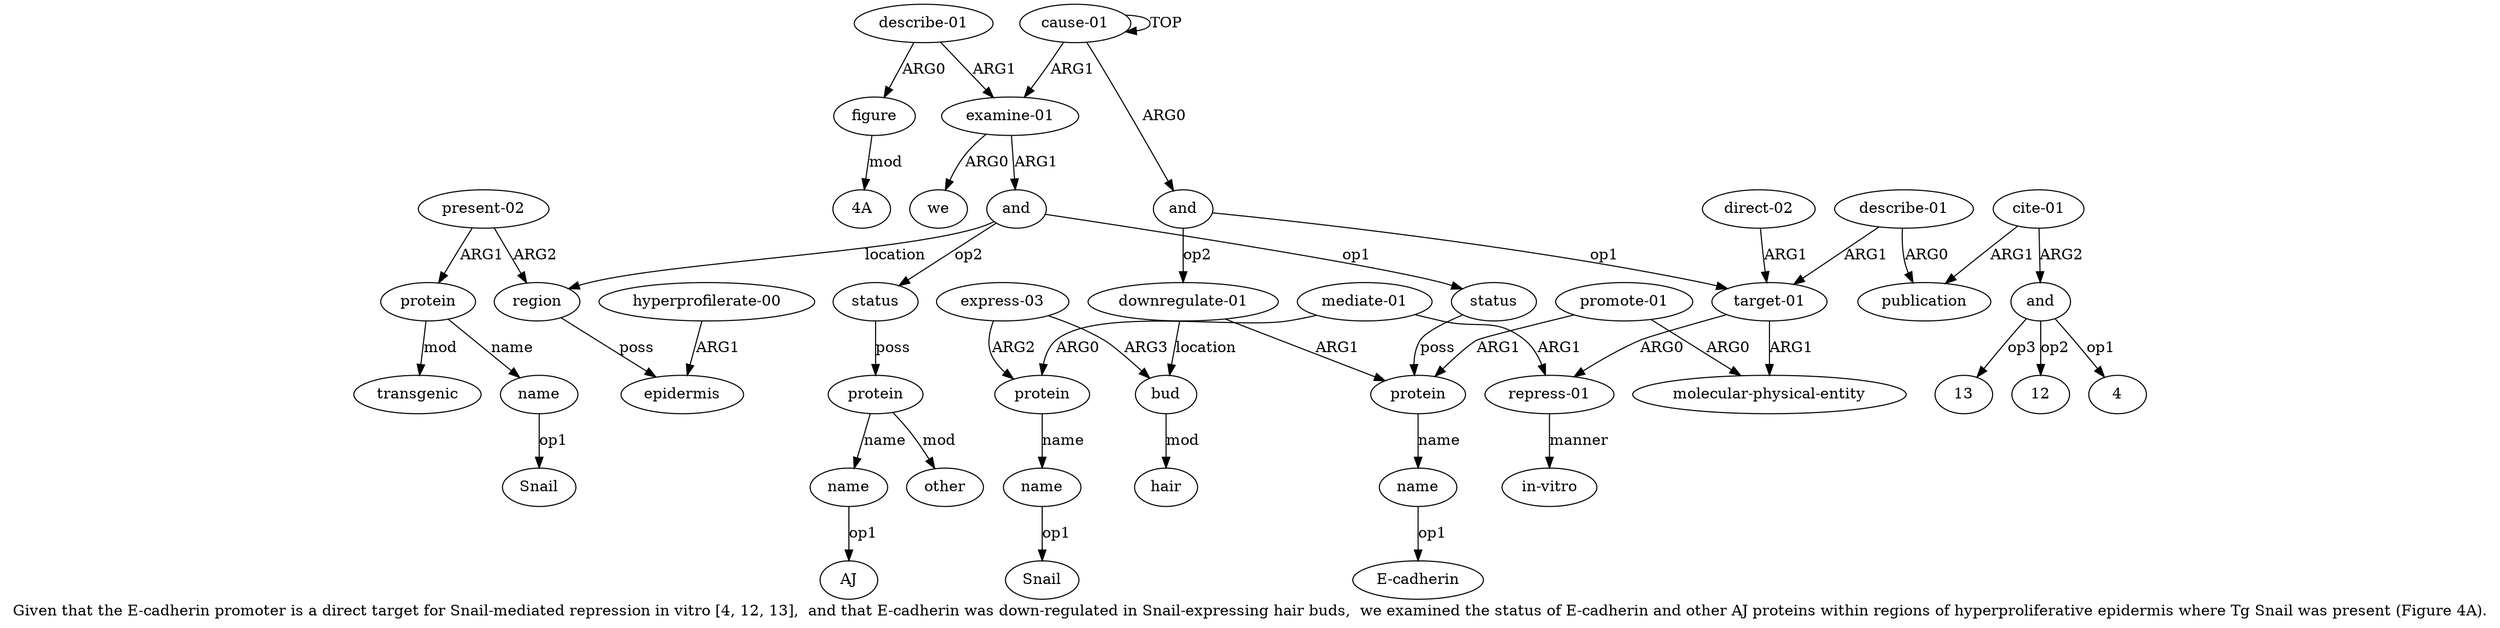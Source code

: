 digraph  {
	graph [label="Given that the E-cadherin promoter is a direct target for Snail-mediated repression in vitro [4, 12, 13],  and that E-cadherin was \
down-regulated in Snail-expressing hair buds,  we examined the status of E-cadherin and other AJ proteins within regions of hyperproliferative \
epidermis where Tg Snail was present (Figure 4A)."];
	node [label="\N"];
	a20	 [color=black,
		gold_ind=20,
		gold_label="express-03",
		label="express-03",
		test_ind=20,
		test_label="express-03"];
	a18	 [color=black,
		gold_ind=18,
		gold_label=bud,
		label=bud,
		test_ind=18,
		test_label=bud];
	a20 -> a18 [key=0,
	color=black,
	gold_label=ARG3,
	label=ARG3,
	test_label=ARG3];
a5 [color=black,
	gold_ind=5,
	gold_label=protein,
	label=protein,
	test_ind=5,
	test_label=protein];
a20 -> a5 [key=0,
color=black,
gold_label=ARG2,
label=ARG2,
test_label=ARG2];
a21 [color=black,
gold_ind=21,
gold_label="examine-01",
label="examine-01",
test_ind=21,
test_label="examine-01"];
a22 [color=black,
gold_ind=22,
gold_label=we,
label=we,
test_ind=22,
test_label=we];
a21 -> a22 [key=0,
color=black,
gold_label=ARG0,
label=ARG0,
test_label=ARG0];
a23 [color=black,
gold_ind=23,
gold_label=and,
label=and,
test_ind=23,
test_label=and];
a21 -> a23 [key=0,
color=black,
gold_label=ARG1,
label=ARG1,
test_label=ARG1];
a24 [color=black,
gold_ind=24,
gold_label=status,
label=status,
test_ind=24,
test_label=status];
a23 -> a24 [key=0,
color=black,
gold_label=op1,
label=op1,
test_label=op1];
a25 [color=black,
gold_ind=25,
gold_label=status,
label=status,
test_ind=25,
test_label=status];
a23 -> a25 [key=0,
color=black,
gold_label=op2,
label=op2,
test_label=op2];
a29 [color=black,
gold_ind=29,
gold_label=region,
label=region,
test_ind=29,
test_label=region];
a23 -> a29 [key=0,
color=black,
gold_label=location,
label=location,
test_label=location];
a10 [color=black,
gold_ind=10,
gold_label=protein,
label=protein,
test_ind=10,
test_label=protein];
a24 -> a10 [key=0,
color=black,
gold_label=poss,
label=poss,
test_label=poss];
a26 [color=black,
gold_ind=26,
gold_label=protein,
label=protein,
test_ind=26,
test_label=protein];
a25 -> a26 [key=0,
color=black,
gold_label=poss,
label=poss,
test_label=poss];
a27 [color=black,
gold_ind=27,
gold_label=name,
label=name,
test_ind=27,
test_label=name];
a26 -> a27 [key=0,
color=black,
gold_label=name,
label=name,
test_label=name];
a28 [color=black,
gold_ind=28,
gold_label=other,
label=other,
test_ind=28,
test_label=other];
a26 -> a28 [key=0,
color=black,
gold_label=mod,
label=mod,
test_label=mod];
"a27 AJ" [color=black,
gold_ind=-1,
gold_label=AJ,
label=AJ,
test_ind=-1,
test_label=AJ];
a27 -> "a27 AJ" [key=0,
color=black,
gold_label=op1,
label=op1,
test_label=op1];
a30 [color=black,
gold_ind=30,
gold_label=epidermis,
label=epidermis,
test_ind=30,
test_label=epidermis];
a29 -> a30 [key=0,
color=black,
gold_label=poss,
label=poss,
test_label=poss];
a31 [color=black,
gold_ind=31,
gold_label="hyperprofilerate-00",
label="hyperprofilerate-00",
test_ind=31,
test_label="hyperprofilerate-00"];
a31 -> a30 [key=0,
color=black,
gold_label=ARG1,
label=ARG1,
test_label=ARG1];
"a16 4" [color=black,
gold_ind=-1,
gold_label=4,
label=4,
test_ind=-1,
test_label=4];
a37 [color=black,
gold_ind=37,
gold_label=figure,
label=figure,
test_ind=37,
test_label=figure];
"a37 4A" [color=black,
gold_ind=-1,
gold_label="4A",
label="4A",
test_ind=-1,
test_label="4A"];
a37 -> "a37 4A" [key=0,
color=black,
gold_label=mod,
label=mod,
test_label=mod];
a36 [color=black,
gold_ind=36,
gold_label="describe-01",
label="describe-01",
test_ind=36,
test_label="describe-01"];
a36 -> a21 [key=0,
color=black,
gold_label=ARG1,
label=ARG1,
test_label=ARG1];
a36 -> a37 [key=0,
color=black,
gold_label=ARG0,
label=ARG0,
test_label=ARG0];
a33 [color=black,
gold_ind=33,
gold_label=protein,
label=protein,
test_ind=33,
test_label=protein];
a35 [color=black,
gold_ind=35,
gold_label=transgenic,
label=transgenic,
test_ind=35,
test_label=transgenic];
a33 -> a35 [key=0,
color=black,
gold_label=mod,
label=mod,
test_label=mod];
a34 [color=black,
gold_ind=34,
gold_label=name,
label=name,
test_ind=34,
test_label=name];
a33 -> a34 [key=0,
color=black,
gold_label=name,
label=name,
test_label=name];
"a11 E-cadherin" [color=black,
gold_ind=-1,
gold_label="E-cadherin",
label="E-cadherin",
test_ind=-1,
test_label="E-cadherin"];
"a34 Snail" [color=black,
gold_ind=-1,
gold_label=Snail,
label=Snail,
test_ind=-1,
test_label=Snail];
a34 -> "a34 Snail" [key=0,
color=black,
gold_label=op1,
label=op1,
test_label=op1];
"a6 Snail" [color=black,
gold_ind=-1,
gold_label=Snail,
label=Snail,
test_ind=-1,
test_label=Snail];
"a16 13" [color=black,
gold_ind=-1,
gold_label=13,
label=13,
test_ind=-1,
test_label=13];
a32 [color=black,
gold_ind=32,
gold_label="present-02",
label="present-02",
test_ind=32,
test_label="present-02"];
a32 -> a29 [key=0,
color=black,
gold_label=ARG2,
label=ARG2,
test_label=ARG2];
a32 -> a33 [key=0,
color=black,
gold_label=ARG1,
label=ARG1,
test_label=ARG1];
a15 [color=black,
gold_ind=15,
gold_label="cite-01",
label="cite-01",
test_ind=15,
test_label="cite-01"];
a14 [color=black,
gold_ind=14,
gold_label=publication,
label=publication,
test_ind=14,
test_label=publication];
a15 -> a14 [key=0,
color=black,
gold_label=ARG1,
label=ARG1,
test_label=ARG1];
a16 [color=black,
gold_ind=16,
gold_label=and,
label=and,
test_ind=16,
test_label=and];
a15 -> a16 [key=0,
color=black,
gold_label=ARG2,
label=ARG2,
test_label=ARG2];
a17 [color=black,
gold_ind=17,
gold_label="downregulate-01",
label="downregulate-01",
test_ind=17,
test_label="downregulate-01"];
a17 -> a10 [key=0,
color=black,
gold_label=ARG1,
label=ARG1,
test_label=ARG1];
a17 -> a18 [key=0,
color=black,
gold_label=location,
label=location,
test_label=location];
a16 -> "a16 4" [key=0,
color=black,
gold_label=op1,
label=op1,
test_label=op1];
a16 -> "a16 13" [key=0,
color=black,
gold_label=op3,
label=op3,
test_label=op3];
"a16 12" [color=black,
gold_ind=-1,
gold_label=12,
label=12,
test_ind=-1,
test_label=12];
a16 -> "a16 12" [key=0,
color=black,
gold_label=op2,
label=op2,
test_label=op2];
a11 [color=black,
gold_ind=11,
gold_label=name,
label=name,
test_ind=11,
test_label=name];
a11 -> "a11 E-cadherin" [key=0,
color=black,
gold_label=op1,
label=op1,
test_label=op1];
a10 -> a11 [key=0,
color=black,
gold_label=name,
label=name,
test_label=name];
a13 [color=black,
gold_ind=13,
gold_label="describe-01",
label="describe-01",
test_ind=13,
test_label="describe-01"];
a13 -> a14 [key=0,
color=black,
gold_label=ARG0,
label=ARG0,
test_label=ARG0];
a2 [color=black,
gold_ind=2,
gold_label="target-01",
label="target-01",
test_ind=2,
test_label="target-01"];
a13 -> a2 [key=0,
color=black,
gold_label=ARG1,
label=ARG1,
test_label=ARG1];
a12 [color=black,
gold_ind=12,
gold_label="direct-02",
label="direct-02",
test_ind=12,
test_label="direct-02"];
a12 -> a2 [key=0,
color=black,
gold_label=ARG1,
label=ARG1,
test_label=ARG1];
a19 [color=black,
gold_ind=19,
gold_label=hair,
label=hair,
test_ind=19,
test_label=hair];
a18 -> a19 [key=0,
color=black,
gold_label=mod,
label=mod,
test_label=mod];
a1 [color=black,
gold_ind=1,
gold_label=and,
label=and,
test_ind=1,
test_label=and];
a1 -> a17 [key=0,
color=black,
gold_label=op2,
label=op2,
test_label=op2];
a1 -> a2 [key=0,
color=black,
gold_label=op1,
label=op1,
test_label=op1];
a0 [color=black,
gold_ind=0,
gold_label="cause-01",
label="cause-01",
test_ind=0,
test_label="cause-01"];
a0 -> a21 [key=0,
color=black,
gold_label=ARG1,
label=ARG1,
test_label=ARG1];
a0 -> a1 [key=0,
color=black,
gold_label=ARG0,
label=ARG0,
test_label=ARG0];
a0 -> a0 [key=0,
color=black,
gold_label=TOP,
label=TOP,
test_label=TOP];
a3 [color=black,
gold_ind=3,
gold_label="repress-01",
label="repress-01",
test_ind=3,
test_label="repress-01"];
a7 [color=black,
gold_ind=7,
gold_label="in-vitro",
label="in-vitro",
test_ind=7,
test_label="in-vitro"];
a3 -> a7 [key=0,
color=black,
gold_label=manner,
label=manner,
test_label=manner];
a2 -> a3 [key=0,
color=black,
gold_label=ARG0,
label=ARG0,
test_label=ARG0];
a8 [color=black,
gold_ind=8,
gold_label="molecular-physical-entity",
label="molecular-physical-entity",
test_ind=8,
test_label="molecular-physical-entity"];
a2 -> a8 [key=0,
color=black,
gold_label=ARG1,
label=ARG1,
test_label=ARG1];
a6 [color=black,
gold_ind=6,
gold_label=name,
label=name,
test_ind=6,
test_label=name];
a5 -> a6 [key=0,
color=black,
gold_label=name,
label=name,
test_label=name];
a4 [color=black,
gold_ind=4,
gold_label="mediate-01",
label="mediate-01",
test_ind=4,
test_label="mediate-01"];
a4 -> a3 [key=0,
color=black,
gold_label=ARG1,
label=ARG1,
test_label=ARG1];
a4 -> a5 [key=0,
color=black,
gold_label=ARG0,
label=ARG0,
test_label=ARG0];
a6 -> "a6 Snail" [key=0,
color=black,
gold_label=op1,
label=op1,
test_label=op1];
a9 [color=black,
gold_ind=9,
gold_label="promote-01",
label="promote-01",
test_ind=9,
test_label="promote-01"];
a9 -> a10 [key=0,
color=black,
gold_label=ARG1,
label=ARG1,
test_label=ARG1];
a9 -> a8 [key=0,
color=black,
gold_label=ARG0,
label=ARG0,
test_label=ARG0];
}
